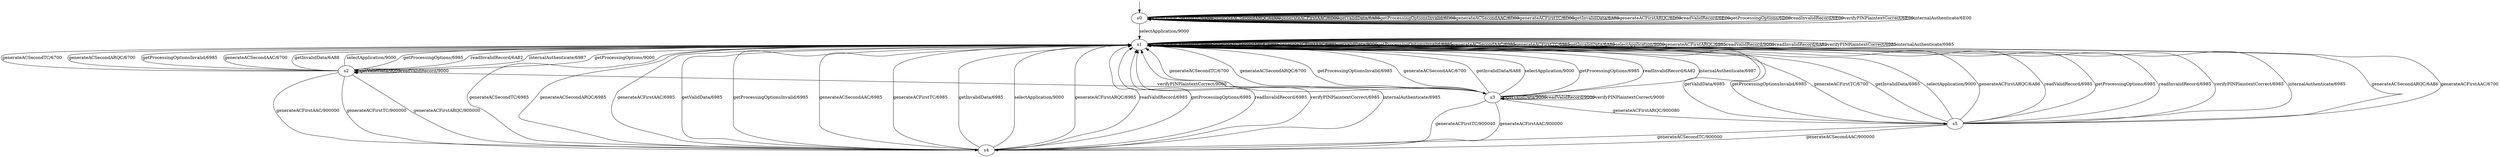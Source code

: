 digraph G {
s0 [label="s0"];
s0 -> s0[label="generateACSecondTC/6D00"];
s0 -> s0[label="generateACSecondARQC/6D00"];
s0 -> s0[label="generateACFirstAAC/6D00"];
s0 -> s0[label="getValidData/6A88"];
s0 -> s0[label="getProcessingOptionsInvalid/6D00"];
s0 -> s0[label="generateACSecondAAC/6D00"];
s0 -> s0[label="generateACFirstTC/6D00"];
s0 -> s0[label="getInvalidData/6A88"];
s0 -> s1[label="selectApplication/9000"];
s0 -> s0[label="generateACFirstARQC/6D00"];
s0 -> s0[label="readValidRecord/6E00"];
s0 -> s0[label="getProcessingOptions/6D00"];
s0 -> s0[label="readInvalidRecord/6E00"];
s0 -> s0[label="verifyPINPlaintextCorrect/6E00"];
s0 -> s0[label="internalAuthenticate/6E00"];
s1 [label="s1"];
s1 -> s1[label="generateACSecondTC/6985"];
s1 -> s1[label="generateACSecondARQC/6985"];
s1 -> s1[label="generateACFirstAAC/6985"];
s1 -> s1[label="getValidData/9000"];
s1 -> s1[label="getProcessingOptionsInvalid/6985"];
s1 -> s1[label="generateACSecondAAC/6985"];
s1 -> s1[label="generateACFirstTC/6985"];
s1 -> s1[label="getInvalidData/6A88"];
s1 -> s1[label="selectApplication/9000"];
s1 -> s1[label="generateACFirstARQC/6985"];
s1 -> s1[label="readValidRecord/9000"];
s1 -> s2[label="getProcessingOptions/9000"];
s1 -> s1[label="readInvalidRecord/6A82"];
s1 -> s1[label="verifyPINPlaintextCorrect/6985"];
s1 -> s1[label="internalAuthenticate/6985"];
s2 [label="s2"];
s2 -> s1[label="generateACSecondTC/6700"];
s2 -> s1[label="generateACSecondARQC/6700"];
s2 -> s4[label="generateACFirstAAC/900000"];
s2 -> s2[label="getValidData/9000"];
s2 -> s1[label="getProcessingOptionsInvalid/6985"];
s2 -> s1[label="generateACSecondAAC/6700"];
s2 -> s4[label="generateACFirstTC/900000"];
s2 -> s1[label="getInvalidData/6A88"];
s2 -> s1[label="selectApplication/9000"];
s2 -> s4[label="generateACFirstARQC/900000"];
s2 -> s2[label="readValidRecord/9000"];
s2 -> s1[label="getProcessingOptions/6985"];
s2 -> s1[label="readInvalidRecord/6A82"];
s2 -> s3[label="verifyPINPlaintextCorrect/9000"];
s2 -> s1[label="internalAuthenticate/6987"];
s3 [label="s3"];
s3 -> s1[label="generateACSecondTC/6700"];
s3 -> s1[label="generateACSecondARQC/6700"];
s3 -> s4[label="generateACFirstAAC/900000"];
s3 -> s3[label="getValidData/9000"];
s3 -> s1[label="getProcessingOptionsInvalid/6985"];
s3 -> s1[label="generateACSecondAAC/6700"];
s3 -> s4[label="generateACFirstTC/900040"];
s3 -> s1[label="getInvalidData/6A88"];
s3 -> s1[label="selectApplication/9000"];
s3 -> s5[label="generateACFirstARQC/900080"];
s3 -> s3[label="readValidRecord/9000"];
s3 -> s1[label="getProcessingOptions/6985"];
s3 -> s1[label="readInvalidRecord/6A82"];
s3 -> s3[label="verifyPINPlaintextCorrect/9000"];
s3 -> s1[label="internalAuthenticate/6987"];
s4 [label="s4"];
s4 -> s1[label="generateACSecondTC/6985"];
s4 -> s1[label="generateACSecondARQC/6985"];
s4 -> s1[label="generateACFirstAAC/6985"];
s4 -> s1[label="getValidData/6985"];
s4 -> s1[label="getProcessingOptionsInvalid/6985"];
s4 -> s1[label="generateACSecondAAC/6985"];
s4 -> s1[label="generateACFirstTC/6985"];
s4 -> s1[label="getInvalidData/6985"];
s4 -> s1[label="selectApplication/9000"];
s4 -> s1[label="generateACFirstARQC/6985"];
s4 -> s1[label="readValidRecord/6985"];
s4 -> s1[label="getProcessingOptions/6985"];
s4 -> s1[label="readInvalidRecord/6985"];
s4 -> s1[label="verifyPINPlaintextCorrect/6985"];
s4 -> s1[label="internalAuthenticate/6985"];
s5 [label="s5"];
s5 -> s4[label="generateACSecondTC/900000"];
s5 -> s1[label="generateACSecondARQC/6A86"];
s5 -> s1[label="generateACFirstAAC/6700"];
s5 -> s1[label="getValidData/6985"];
s5 -> s1[label="getProcessingOptionsInvalid/6985"];
s5 -> s4[label="generateACSecondAAC/900000"];
s5 -> s1[label="generateACFirstTC/6700"];
s5 -> s1[label="getInvalidData/6985"];
s5 -> s1[label="selectApplication/9000"];
s5 -> s1[label="generateACFirstARQC/6A86"];
s5 -> s1[label="readValidRecord/6985"];
s5 -> s1[label="getProcessingOptions/6985"];
s5 -> s1[label="readInvalidRecord/6985"];
s5 -> s1[label="verifyPINPlaintextCorrect/6985"];
s5 -> s1[label="internalAuthenticate/6985"];
__start0 [label="" shape="none" width="0" height="0"];
__start0 -> s0;
}
